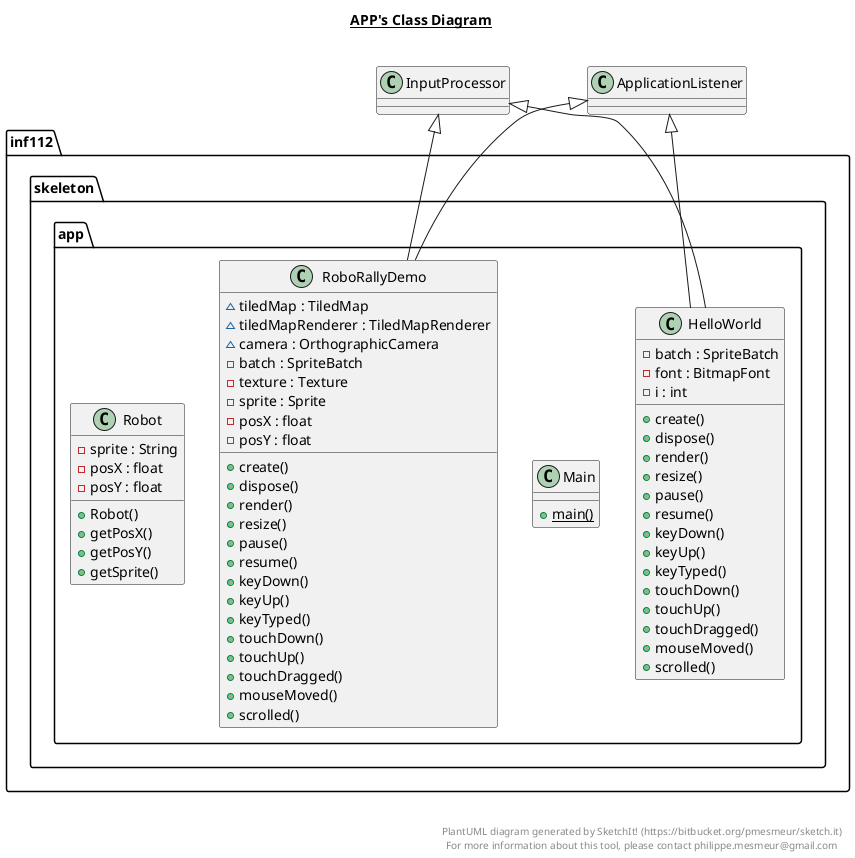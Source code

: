 @startuml

title __APP's Class Diagram__\n

  package inf112.skeleton.app {
    class HelloWorld {
        - batch : SpriteBatch
        - font : BitmapFont
        - i : int
        + create()
        + dispose()
        + render()
        + resize()
        + pause()
        + resume()
        + keyDown()
        + keyUp()
        + keyTyped()
        + touchDown()
        + touchUp()
        + touchDragged()
        + mouseMoved()
        + scrolled()
    }
  }
  

  package inf112.skeleton.app {
    class Main {
        {static} + main()
    }
  }
  

  package inf112.skeleton.app {
    class RoboRallyDemo {
        ~ tiledMap : TiledMap
        ~ tiledMapRenderer : TiledMapRenderer
        ~ camera : OrthographicCamera
        - batch : SpriteBatch
        - texture : Texture
        - sprite : Sprite
        - posX : float
        - posY : float
        + create()
        + dispose()
        + render()
        + resize()
        + pause()
        + resume()
        + keyDown()
        + keyUp()
        + keyTyped()
        + touchDown()
        + touchUp()
        + touchDragged()
        + mouseMoved()
        + scrolled()
    }
  }
  

  package inf112.skeleton.app {
    class Robot {
        - sprite : String
        - posX : float
        - posY : float
        + Robot()
        + getPosX()
        + getPosY()
        + getSprite()
    }
  }
  

  HelloWorld -up-|> ApplicationListener
  HelloWorld -up-|> InputProcessor
  RoboRallyDemo -up-|> ApplicationListener
  RoboRallyDemo -up-|> InputProcessor


right footer


PlantUML diagram generated by SketchIt! (https://bitbucket.org/pmesmeur/sketch.it)
For more information about this tool, please contact philippe.mesmeur@gmail.com
endfooter

@enduml
